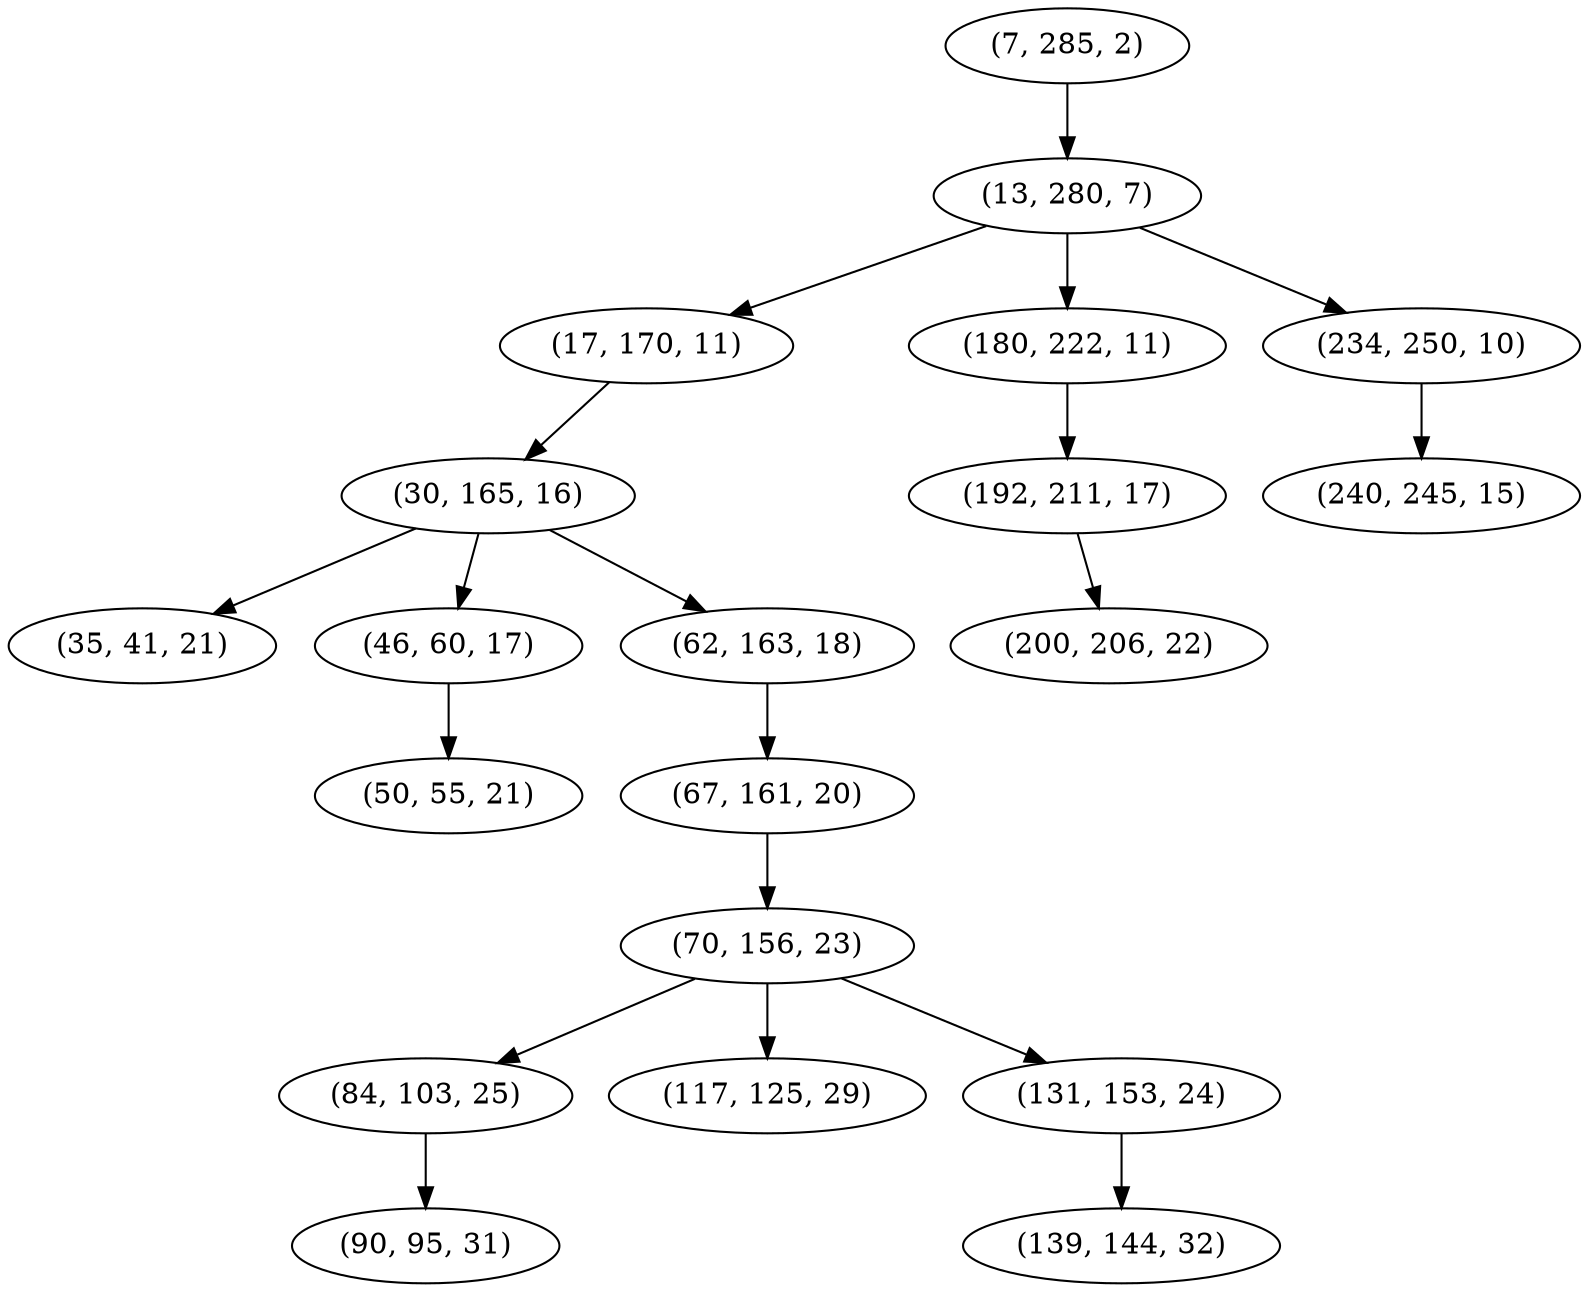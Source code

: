digraph tree {
    "(7, 285, 2)";
    "(13, 280, 7)";
    "(17, 170, 11)";
    "(30, 165, 16)";
    "(35, 41, 21)";
    "(46, 60, 17)";
    "(50, 55, 21)";
    "(62, 163, 18)";
    "(67, 161, 20)";
    "(70, 156, 23)";
    "(84, 103, 25)";
    "(90, 95, 31)";
    "(117, 125, 29)";
    "(131, 153, 24)";
    "(139, 144, 32)";
    "(180, 222, 11)";
    "(192, 211, 17)";
    "(200, 206, 22)";
    "(234, 250, 10)";
    "(240, 245, 15)";
    "(7, 285, 2)" -> "(13, 280, 7)";
    "(13, 280, 7)" -> "(17, 170, 11)";
    "(13, 280, 7)" -> "(180, 222, 11)";
    "(13, 280, 7)" -> "(234, 250, 10)";
    "(17, 170, 11)" -> "(30, 165, 16)";
    "(30, 165, 16)" -> "(35, 41, 21)";
    "(30, 165, 16)" -> "(46, 60, 17)";
    "(30, 165, 16)" -> "(62, 163, 18)";
    "(46, 60, 17)" -> "(50, 55, 21)";
    "(62, 163, 18)" -> "(67, 161, 20)";
    "(67, 161, 20)" -> "(70, 156, 23)";
    "(70, 156, 23)" -> "(84, 103, 25)";
    "(70, 156, 23)" -> "(117, 125, 29)";
    "(70, 156, 23)" -> "(131, 153, 24)";
    "(84, 103, 25)" -> "(90, 95, 31)";
    "(131, 153, 24)" -> "(139, 144, 32)";
    "(180, 222, 11)" -> "(192, 211, 17)";
    "(192, 211, 17)" -> "(200, 206, 22)";
    "(234, 250, 10)" -> "(240, 245, 15)";
}
